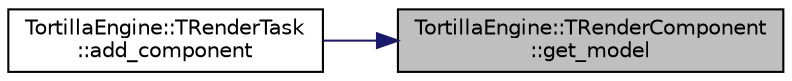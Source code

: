 digraph "TortillaEngine::TRenderComponent::get_model"
{
 // LATEX_PDF_SIZE
  edge [fontname="Helvetica",fontsize="10",labelfontname="Helvetica",labelfontsize="10"];
  node [fontname="Helvetica",fontsize="10",shape=record];
  rankdir="RL";
  Node1 [label="TortillaEngine::TRenderComponent\l::get_model",height=0.2,width=0.4,color="black", fillcolor="grey75", style="filled", fontcolor="black",tooltip="Gets a reference to the model."];
  Node1 -> Node2 [dir="back",color="midnightblue",fontsize="10",style="solid",fontname="Helvetica"];
  Node2 [label="TortillaEngine::TRenderTask\l::add_component",height=0.2,width=0.4,color="black", fillcolor="white", style="filled",URL="$class_tortilla_engine_1_1_t_render_task.html#a43cefc3bf25eb64c51032b4c7d2d670d",tooltip="Adds a model/mesh to the subscribed component collection."];
}
